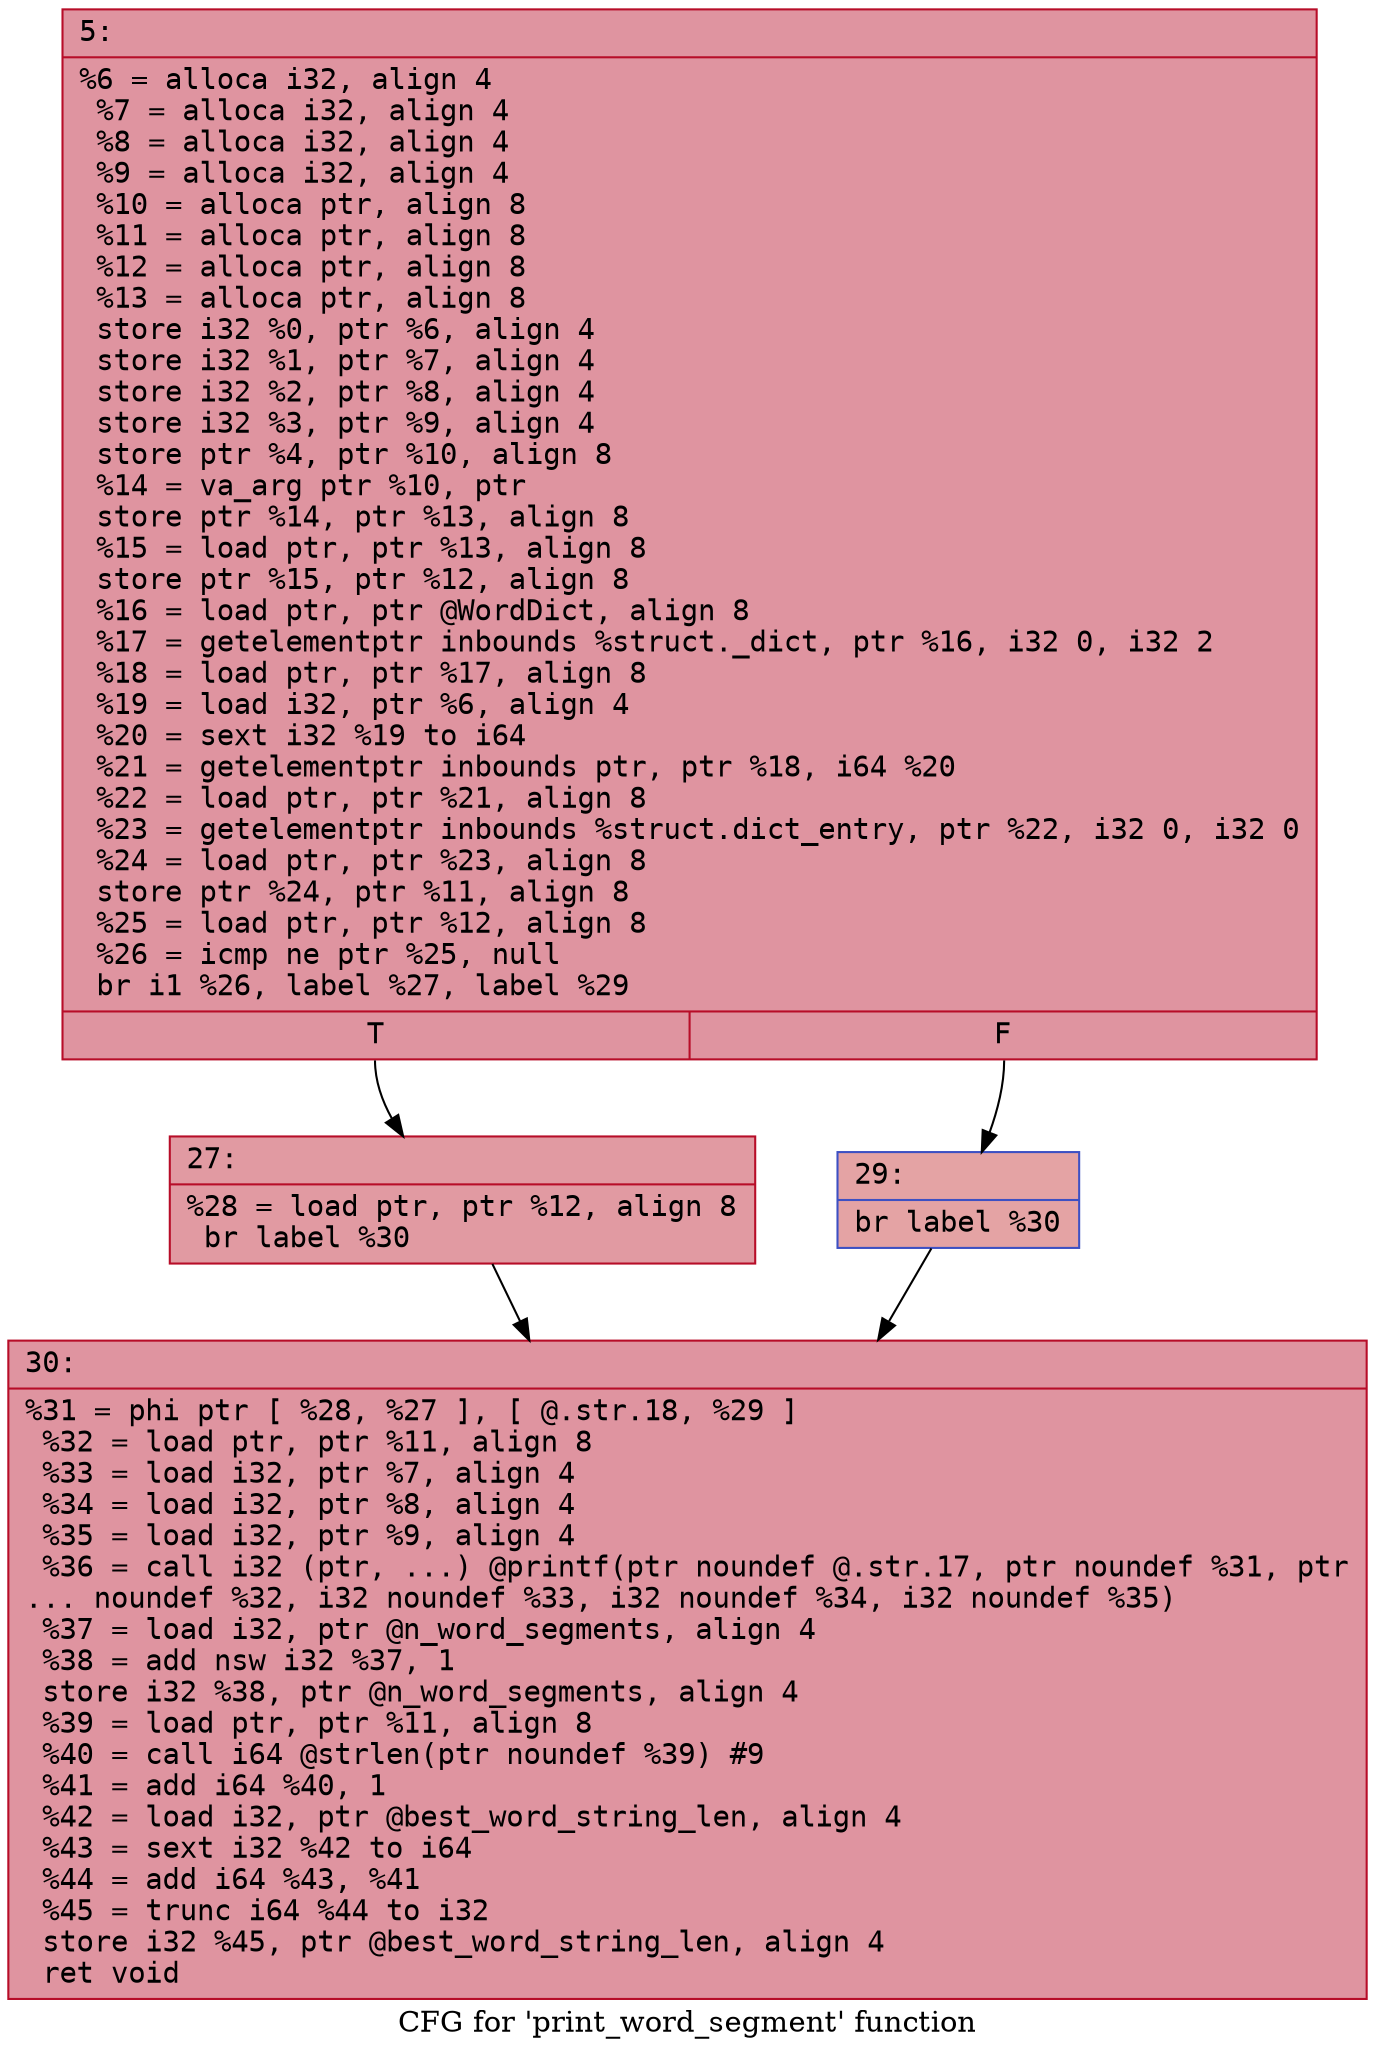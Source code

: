 digraph "CFG for 'print_word_segment' function" {
	label="CFG for 'print_word_segment' function";

	Node0x600000d3c9b0 [shape=record,color="#b70d28ff", style=filled, fillcolor="#b70d2870" fontname="Courier",label="{5:\l|  %6 = alloca i32, align 4\l  %7 = alloca i32, align 4\l  %8 = alloca i32, align 4\l  %9 = alloca i32, align 4\l  %10 = alloca ptr, align 8\l  %11 = alloca ptr, align 8\l  %12 = alloca ptr, align 8\l  %13 = alloca ptr, align 8\l  store i32 %0, ptr %6, align 4\l  store i32 %1, ptr %7, align 4\l  store i32 %2, ptr %8, align 4\l  store i32 %3, ptr %9, align 4\l  store ptr %4, ptr %10, align 8\l  %14 = va_arg ptr %10, ptr\l  store ptr %14, ptr %13, align 8\l  %15 = load ptr, ptr %13, align 8\l  store ptr %15, ptr %12, align 8\l  %16 = load ptr, ptr @WordDict, align 8\l  %17 = getelementptr inbounds %struct._dict, ptr %16, i32 0, i32 2\l  %18 = load ptr, ptr %17, align 8\l  %19 = load i32, ptr %6, align 4\l  %20 = sext i32 %19 to i64\l  %21 = getelementptr inbounds ptr, ptr %18, i64 %20\l  %22 = load ptr, ptr %21, align 8\l  %23 = getelementptr inbounds %struct.dict_entry, ptr %22, i32 0, i32 0\l  %24 = load ptr, ptr %23, align 8\l  store ptr %24, ptr %11, align 8\l  %25 = load ptr, ptr %12, align 8\l  %26 = icmp ne ptr %25, null\l  br i1 %26, label %27, label %29\l|{<s0>T|<s1>F}}"];
	Node0x600000d3c9b0:s0 -> Node0x600000d3ca00[tooltip="5 -> 27\nProbability 62.50%" ];
	Node0x600000d3c9b0:s1 -> Node0x600000d3ca50[tooltip="5 -> 29\nProbability 37.50%" ];
	Node0x600000d3ca00 [shape=record,color="#b70d28ff", style=filled, fillcolor="#bb1b2c70" fontname="Courier",label="{27:\l|  %28 = load ptr, ptr %12, align 8\l  br label %30\l}"];
	Node0x600000d3ca00 -> Node0x600000d3caa0[tooltip="27 -> 30\nProbability 100.00%" ];
	Node0x600000d3ca50 [shape=record,color="#3d50c3ff", style=filled, fillcolor="#c32e3170" fontname="Courier",label="{29:\l|  br label %30\l}"];
	Node0x600000d3ca50 -> Node0x600000d3caa0[tooltip="29 -> 30\nProbability 100.00%" ];
	Node0x600000d3caa0 [shape=record,color="#b70d28ff", style=filled, fillcolor="#b70d2870" fontname="Courier",label="{30:\l|  %31 = phi ptr [ %28, %27 ], [ @.str.18, %29 ]\l  %32 = load ptr, ptr %11, align 8\l  %33 = load i32, ptr %7, align 4\l  %34 = load i32, ptr %8, align 4\l  %35 = load i32, ptr %9, align 4\l  %36 = call i32 (ptr, ...) @printf(ptr noundef @.str.17, ptr noundef %31, ptr\l... noundef %32, i32 noundef %33, i32 noundef %34, i32 noundef %35)\l  %37 = load i32, ptr @n_word_segments, align 4\l  %38 = add nsw i32 %37, 1\l  store i32 %38, ptr @n_word_segments, align 4\l  %39 = load ptr, ptr %11, align 8\l  %40 = call i64 @strlen(ptr noundef %39) #9\l  %41 = add i64 %40, 1\l  %42 = load i32, ptr @best_word_string_len, align 4\l  %43 = sext i32 %42 to i64\l  %44 = add i64 %43, %41\l  %45 = trunc i64 %44 to i32\l  store i32 %45, ptr @best_word_string_len, align 4\l  ret void\l}"];
}
